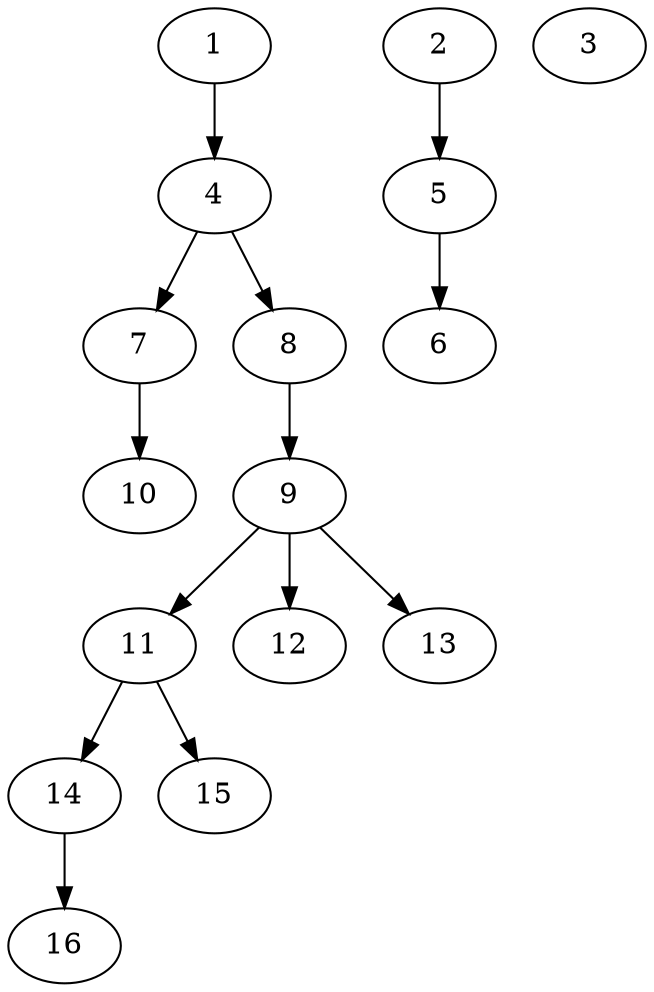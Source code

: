 // DAG (tier=1-easy, mode=data, n=16, ccr=0.327, fat=0.497, density=0.221, regular=0.777, jump=0.097, mindata=1048576, maxdata=8388608)
// DAG automatically generated by daggen at Sun Aug 24 16:33:32 2025
// /home/ermia/Project/Environments/daggen/bin/daggen --dot --ccr 0.327 --fat 0.497 --regular 0.777 --density 0.221 --jump 0.097 --mindata 1048576 --maxdata 8388608 -n 16 
digraph G {
  1 [size="1689082634160000", alpha="0.11", expect_size="844541317080000"]
  1 -> 4 [size ="193273528320000"]
  2 [size="12529001128340470", alpha="0.12", expect_size="6264500564170235"]
  2 -> 5 [size ="317690979811328"]
  3 [size="372094609611582078976", alpha="0.14", expect_size="186047304805791039488"]
  4 [size="11334958999601268", alpha="0.07", expect_size="5667479499800634"]
  4 -> 7 [size ="475136427819008"]
  4 -> 8 [size ="475136427819008"]
  5 [size="8711435808234551", alpha="0.03", expect_size="4355717904117275"]
  5 -> 6 [size ="144681753116672"]
  6 [size="166562858949174464", alpha="0.18", expect_size="83281429474587232"]
  7 [size="1400729313048586", alpha="0.04", expect_size="700364656524293"]
  7 -> 10 [size ="39829454716928"]
  8 [size="16536781875344048128", alpha="0.15", expect_size="8268390937672024064"]
  8 -> 9 [size ="51926691479552"]
  9 [size="103030677927841168", alpha="0.18", expect_size="51515338963920584"]
  9 -> 11 [size ="47996796403712"]
  9 -> 12 [size ="47996796403712"]
  9 -> 13 [size ="47996796403712"]
  10 [size="257297954350123328", alpha="0.03", expect_size="128648977175061664"]
  11 [size="4750491336445087", alpha="0.16", expect_size="2375245668222543"]
  11 -> 14 [size ="443118352596992"]
  11 -> 15 [size ="443118352596992"]
  12 [size="1614468711079082", alpha="0.15", expect_size="807234355539541"]
  13 [size="4770954881915682816", alpha="0.12", expect_size="2385477440957841408"]
  14 [size="11081523431273750", alpha="0.13", expect_size="5540761715636875"]
  14 -> 16 [size ="173665157120000"]
  15 [size="96352093011435323392", alpha="0.14", expect_size="48176046505717661696"]
  16 [size="11960847722534808", alpha="0.14", expect_size="5980423861267404"]
}